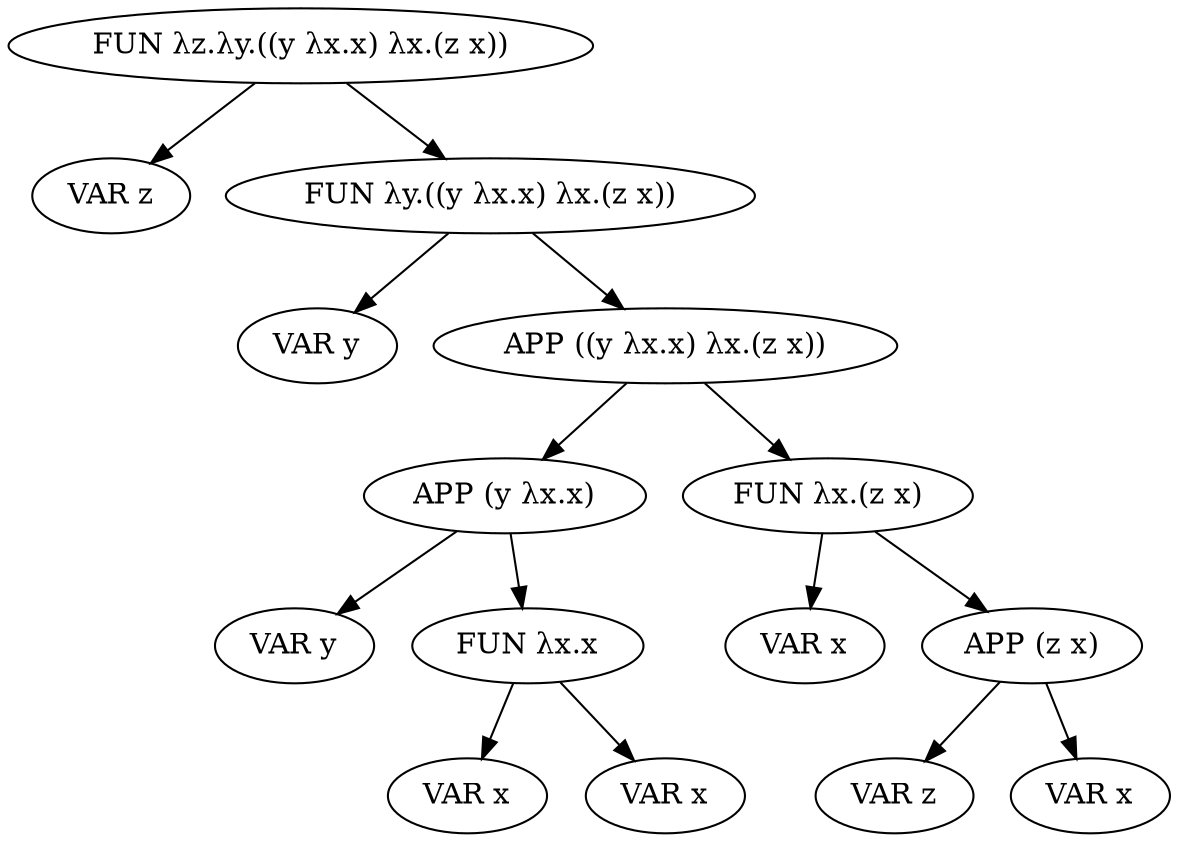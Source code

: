 // Syntax Tree
digraph {
	0 [label="FUN λz.λy.((y λx.x) λx.(z x))"]
	0 -> 1
	0 -> 2
	1 [label="VAR z"]
	2 [label="FUN λy.((y λx.x) λx.(z x))"]
	2 -> 5
	2 -> 6
	5 [label="VAR y"]
	6 [label="APP ((y λx.x) λx.(z x))"]
	6 -> 13
	6 -> 14
	13 [label="APP (y λx.x)"]
	13 -> 27
	13 -> 28
	27 [label="VAR y"]
	28 [label="FUN λx.x"]
	28 -> 57
	28 -> 58
	57 [label="VAR x"]
	58 [label="VAR x"]
	14 [label="FUN λx.(z x)"]
	14 -> 29
	14 -> 30
	29 [label="VAR x"]
	30 [label="APP (z x)"]
	30 -> 61
	30 -> 62
	61 [label="VAR z"]
	62 [label="VAR x"]
}
